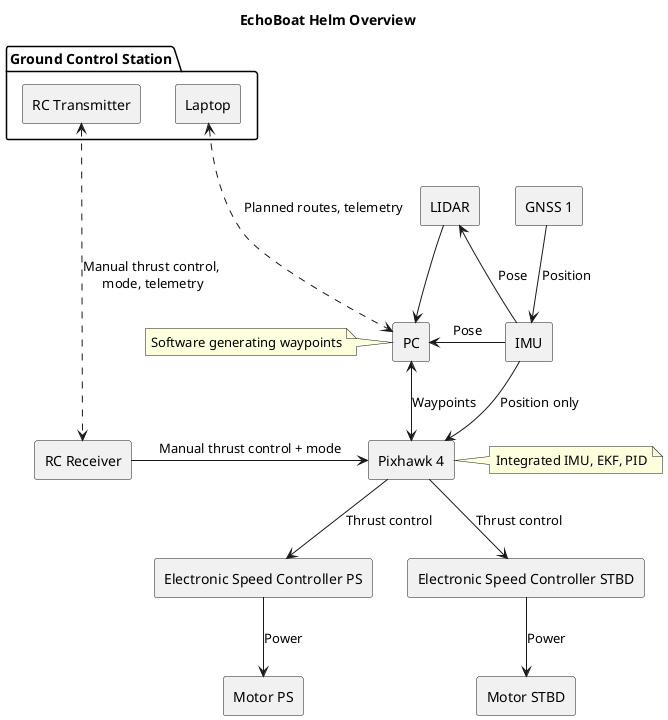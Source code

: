 @startuml
title "EchoBoat Helm Overview"
skinparam componentStyle rectangle
' skinparam monochrome true
' skinparam linetype ortho

component "Pixhawk 4" as PH
component "PC"

component "LIDAR"

together {
together {
    component "GNSS 1" as GNSS1
}
component "IMU"
}

component "Electronic Speed Controller PS" as ESCps
component "Electronic Speed Controller STBD" as ESCstbd
component "RC Receiver" as RCrec

package "Ground Control Station"{
    component "RC Transmitter" as RC
    component "Laptop"
}

component "Motor PS" as Mps
component "Motor STBD" as Mstbd

RC <..down..> RCrec : Manual thrust control,\n mode, telemetry
RCrec -> PH : Manual thrust control + mode

Laptop <.> PC : Planned routes, telemetry

note right of PH : Integrated IMU, EKF, PID

PH <-up-> PC : Waypoints

note left of PC : Software generating waypoints

GNSS1 --> IMU : Position
IMU -> PH : Position only
IMU -> PC : Pose
IMU -up-> LIDAR : Pose
LIDAR -down-> PC

PH -down-> ESCps : Thrust control
PH -down-> ESCstbd : Thrust control


ESCps -down-> Mps : Power
ESCstbd -down-> Mstbd : Power

' hide @unlinked
@enduml